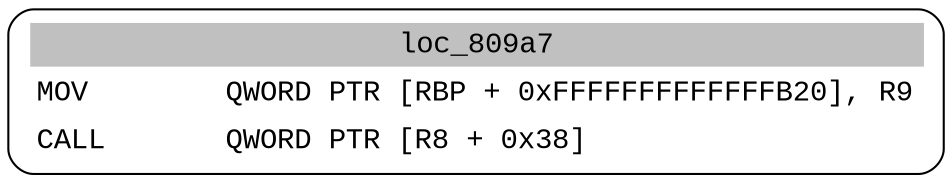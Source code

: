 digraph asm_graph {
1941 [
shape="Mrecord" fontname="Courier New"label =<<table border="0" cellborder="0" cellpadding="3"><tr><td align="center" colspan="2" bgcolor="grey">loc_809a7</td></tr><tr><td align="left">MOV        QWORD PTR [RBP + 0xFFFFFFFFFFFFFB20], R9</td></tr><tr><td align="left">CALL       QWORD PTR [R8 + 0x38]</td></tr></table>> ];
}
